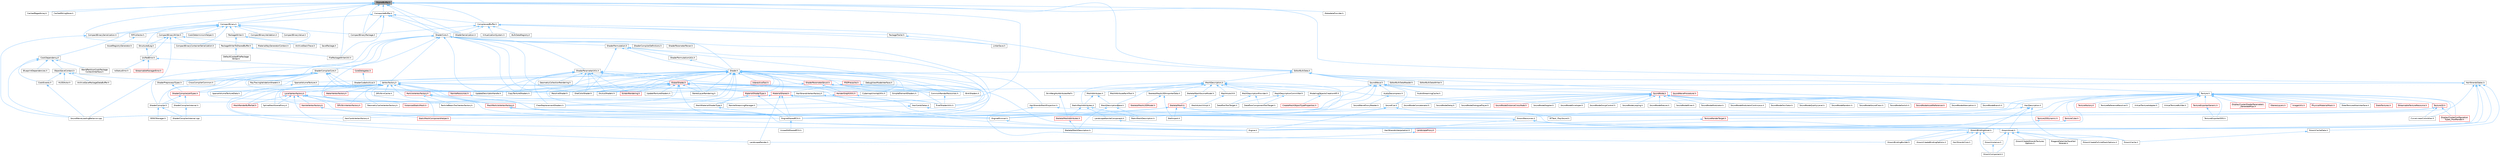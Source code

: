 digraph "SharedBuffer.h"
{
 // INTERACTIVE_SVG=YES
 // LATEX_PDF_SIZE
  bgcolor="transparent";
  edge [fontname=Helvetica,fontsize=10,labelfontname=Helvetica,labelfontsize=10];
  node [fontname=Helvetica,fontsize=10,shape=box,height=0.2,width=0.4];
  Node1 [id="Node000001",label="SharedBuffer.h",height=0.2,width=0.4,color="gray40", fillcolor="grey60", style="filled", fontcolor="black",tooltip=" "];
  Node1 -> Node2 [id="edge1_Node000001_Node000002",dir="back",color="steelblue1",style="solid",tooltip=" "];
  Node2 [id="Node000002",label="CachedPagedArray.h",height=0.2,width=0.4,color="grey40", fillcolor="white", style="filled",URL="$d1/d5f/CachedPagedArray_8h.html",tooltip=" "];
  Node1 -> Node3 [id="edge2_Node000001_Node000003",dir="back",color="steelblue1",style="solid",tooltip=" "];
  Node3 [id="Node000003",label="CachedStringStore.h",height=0.2,width=0.4,color="grey40", fillcolor="white", style="filled",URL="$d2/d50/CachedStringStore_8h.html",tooltip=" "];
  Node1 -> Node4 [id="edge3_Node000001_Node000004",dir="back",color="steelblue1",style="solid",tooltip=" "];
  Node4 [id="Node000004",label="CompactBinary.h",height=0.2,width=0.4,color="grey40", fillcolor="white", style="filled",URL="$da/d73/CompactBinary_8h.html",tooltip=" "];
  Node4 -> Node5 [id="edge4_Node000004_Node000005",dir="back",color="steelblue1",style="solid",tooltip=" "];
  Node5 [id="Node000005",label="CompactBinaryContainerSerialization.h",height=0.2,width=0.4,color="grey40", fillcolor="white", style="filled",URL="$d2/df2/CompactBinaryContainerSerialization_8h.html",tooltip=" "];
  Node4 -> Node6 [id="edge5_Node000004_Node000006",dir="back",color="steelblue1",style="solid",tooltip=" "];
  Node6 [id="Node000006",label="CompactBinaryPackage.h",height=0.2,width=0.4,color="grey40", fillcolor="white", style="filled",URL="$de/d7e/CompactBinaryPackage_8h.html",tooltip=" "];
  Node4 -> Node7 [id="edge6_Node000004_Node000007",dir="back",color="steelblue1",style="solid",tooltip=" "];
  Node7 [id="Node000007",label="CompactBinarySerialization.h",height=0.2,width=0.4,color="grey40", fillcolor="white", style="filled",URL="$d5/da9/CompactBinarySerialization_8h.html",tooltip=" "];
  Node7 -> Node8 [id="edge7_Node000007_Node000008",dir="back",color="steelblue1",style="solid",tooltip=" "];
  Node8 [id="Node000008",label="SoundWaveLoadingBehavior.cpp",height=0.2,width=0.4,color="grey40", fillcolor="white", style="filled",URL="$d7/d95/SoundWaveLoadingBehavior_8cpp.html",tooltip=" "];
  Node4 -> Node9 [id="edge8_Node000004_Node000009",dir="back",color="steelblue1",style="solid",tooltip=" "];
  Node9 [id="Node000009",label="CompactBinaryValidation.h",height=0.2,width=0.4,color="grey40", fillcolor="white", style="filled",URL="$d8/d9c/CompactBinaryValidation_8h.html",tooltip=" "];
  Node4 -> Node10 [id="edge9_Node000004_Node000010",dir="back",color="steelblue1",style="solid",tooltip=" "];
  Node10 [id="Node000010",label="CompactBinaryValue.h",height=0.2,width=0.4,color="grey40", fillcolor="white", style="filled",URL="$d8/d11/CompactBinaryValue_8h.html",tooltip=" "];
  Node4 -> Node11 [id="edge10_Node000004_Node000011",dir="back",color="steelblue1",style="solid",tooltip=" "];
  Node11 [id="Node000011",label="CompactBinaryWriter.h",height=0.2,width=0.4,color="grey40", fillcolor="white", style="filled",URL="$d1/d47/CompactBinaryWriter_8h.html",tooltip=" "];
  Node11 -> Node5 [id="edge11_Node000011_Node000005",dir="back",color="steelblue1",style="solid",tooltip=" "];
  Node11 -> Node12 [id="edge12_Node000011_Node000012",dir="back",color="steelblue1",style="solid",tooltip=" "];
  Node12 [id="Node000012",label="MaterialKeyGeneratorContext.h",height=0.2,width=0.4,color="grey40", fillcolor="white", style="filled",URL="$d5/d37/MaterialKeyGeneratorContext_8h.html",tooltip=" "];
  Node11 -> Node8 [id="edge13_Node000011_Node000008",dir="back",color="steelblue1",style="solid",tooltip=" "];
  Node11 -> Node13 [id="edge14_Node000011_Node000013",dir="back",color="steelblue1",style="solid",tooltip=" "];
  Node13 [id="Node000013",label="StructuredLog.h",height=0.2,width=0.4,color="grey40", fillcolor="white", style="filled",URL="$da/d8b/StructuredLog_8h.html",tooltip=" "];
  Node13 -> Node14 [id="edge15_Node000013_Node000014",dir="back",color="steelblue1",style="solid",tooltip=" "];
  Node14 [id="Node000014",label="UnifiedError.h",height=0.2,width=0.4,color="grey40", fillcolor="white", style="filled",URL="$d3/ddb/UnifiedError_8h.html",tooltip=" "];
  Node14 -> Node15 [id="edge16_Node000014_Node000015",dir="back",color="steelblue1",style="solid",tooltip=" "];
  Node15 [id="Node000015",label="CoreDelegates.h",height=0.2,width=0.4,color="red", fillcolor="#FFF0F0", style="filled",URL="$d9/dc2/CoreDelegates_8h.html",tooltip=" "];
  Node15 -> Node476 [id="edge17_Node000015_Node000476",dir="back",color="steelblue1",style="solid",tooltip=" "];
  Node476 [id="Node000476",label="ShaderCodeArchive.h",height=0.2,width=0.4,color="grey40", fillcolor="white", style="filled",URL="$d4/dfd/ShaderCodeArchive_8h.html",tooltip=" "];
  Node14 -> Node577 [id="edge18_Node000014_Node000577",dir="back",color="steelblue1",style="solid",tooltip=" "];
  Node577 [id="Node000577",label="IoStatusError.h",height=0.2,width=0.4,color="grey40", fillcolor="white", style="filled",URL="$d1/d58/IoStatusError_8h.html",tooltip=" "];
  Node14 -> Node578 [id="edge19_Node000014_Node000578",dir="back",color="steelblue1",style="solid",tooltip=" "];
  Node578 [id="Node000578",label="StreamableManagerError.h",height=0.2,width=0.4,color="red", fillcolor="#FFF0F0", style="filled",URL="$d6/db8/StreamableManagerError_8h.html",tooltip=" "];
  Node11 -> Node14 [id="edge20_Node000011_Node000014",dir="back",color="steelblue1",style="solid",tooltip=" "];
  Node4 -> Node586 [id="edge21_Node000004_Node000586",dir="back",color="steelblue1",style="solid",tooltip=" "];
  Node586 [id="Node000586",label="CookDependency.h",height=0.2,width=0.4,color="grey40", fillcolor="white", style="filled",URL="$de/d82/CookDependency_8h.html",tooltip=" "];
  Node586 -> Node587 [id="edge22_Node000586_Node000587",dir="back",color="steelblue1",style="solid",tooltip=" "];
  Node587 [id="Node000587",label="BlueprintDependencies.h",height=0.2,width=0.4,color="grey40", fillcolor="white", style="filled",URL="$d0/d6b/BlueprintDependencies_8h.html",tooltip=" "];
  Node586 -> Node588 [id="edge23_Node000586_Node000588",dir="back",color="steelblue1",style="solid",tooltip=" "];
  Node588 [id="Node000588",label="CookEvents.h",height=0.2,width=0.4,color="grey40", fillcolor="white", style="filled",URL="$d7/dc4/CookEvents_8h.html",tooltip=" "];
  Node588 -> Node8 [id="edge24_Node000588_Node000008",dir="back",color="steelblue1",style="solid",tooltip=" "];
  Node586 -> Node589 [id="edge25_Node000586_Node000589",dir="back",color="steelblue1",style="solid",tooltip=" "];
  Node589 [id="Node000589",label="ObjectSaveContext.h",height=0.2,width=0.4,color="grey40", fillcolor="white", style="filled",URL="$d6/d87/ObjectSaveContext_8h.html",tooltip=" "];
  Node589 -> Node590 [id="edge26_Node000589_Node000590",dir="back",color="steelblue1",style="solid",tooltip=" "];
  Node590 [id="Node000590",label="ArchiveSavePackageDataBuffer.h",height=0.2,width=0.4,color="grey40", fillcolor="white", style="filled",URL="$d2/dc5/ArchiveSavePackageDataBuffer_8h.html",tooltip=" "];
  Node589 -> Node588 [id="edge27_Node000589_Node000588",dir="back",color="steelblue1",style="solid",tooltip=" "];
  Node589 -> Node591 [id="edge28_Node000589_Node000591",dir="back",color="steelblue1",style="solid",tooltip=" "];
  Node591 [id="Node000591",label="HLODActor.h",height=0.2,width=0.4,color="grey40", fillcolor="white", style="filled",URL="$d7/d35/HLODActor_8h.html",tooltip=" "];
  Node589 -> Node592 [id="edge29_Node000589_Node000592",dir="back",color="steelblue1",style="solid",tooltip=" "];
  Node592 [id="Node000592",label="SparseVolumeTexture.h",height=0.2,width=0.4,color="grey40", fillcolor="white", style="filled",URL="$d4/df8/SparseVolumeTexture_8h.html",tooltip=" "];
  Node592 -> Node593 [id="edge30_Node000592_Node000593",dir="back",color="steelblue1",style="solid",tooltip=" "];
  Node593 [id="Node000593",label="SparseVolumeTextureData.h",height=0.2,width=0.4,color="grey40", fillcolor="white", style="filled",URL="$db/dcc/SparseVolumeTextureData_8h.html",tooltip=" "];
  Node586 -> Node8 [id="edge31_Node000586_Node000008",dir="back",color="steelblue1",style="solid",tooltip=" "];
  Node586 -> Node594 [id="edge32_Node000586_Node000594",dir="back",color="steelblue1",style="solid",tooltip=" "];
  Node594 [id="Node000594",label="WorldPartitionCookPackage\lContextInterface.h",height=0.2,width=0.4,color="grey40", fillcolor="white", style="filled",URL="$de/d74/WorldPartitionCookPackageContextInterface_8h.html",tooltip=" "];
  Node4 -> Node595 [id="edge33_Node000004_Node000595",dir="back",color="steelblue1",style="solid",tooltip=" "];
  Node595 [id="Node000595",label="CookDeterminismHelper.h",height=0.2,width=0.4,color="grey40", fillcolor="white", style="filled",URL="$da/d94/CookDeterminismHelper_8h.html",tooltip=" "];
  Node4 -> Node596 [id="edge34_Node000004_Node000596",dir="back",color="steelblue1",style="solid",tooltip=" "];
  Node596 [id="Node000596",label="MPCollector.h",height=0.2,width=0.4,color="grey40", fillcolor="white", style="filled",URL="$da/d85/MPCollector_8h.html",tooltip=" "];
  Node596 -> Node597 [id="edge35_Node000596_Node000597",dir="back",color="steelblue1",style="solid",tooltip=" "];
  Node597 [id="Node000597",label="AssetRegistryGenerator.h",height=0.2,width=0.4,color="grey40", fillcolor="white", style="filled",URL="$df/dd1/AssetRegistryGenerator_8h.html",tooltip=" "];
  Node4 -> Node12 [id="edge36_Node000004_Node000012",dir="back",color="steelblue1",style="solid",tooltip=" "];
  Node4 -> Node598 [id="edge37_Node000004_Node000598",dir="back",color="steelblue1",style="solid",tooltip=" "];
  Node598 [id="Node000598",label="PackageWriter.h",height=0.2,width=0.4,color="grey40", fillcolor="white", style="filled",URL="$d4/d04/PackageWriter_8h.html",tooltip=" "];
  Node598 -> Node599 [id="edge38_Node000598_Node000599",dir="back",color="steelblue1",style="solid",tooltip=" "];
  Node599 [id="Node000599",label="ArchiveStackTrace.h",height=0.2,width=0.4,color="grey40", fillcolor="white", style="filled",URL="$d9/d16/ArchiveStackTrace_8h.html",tooltip=" "];
  Node598 -> Node600 [id="edge39_Node000598_Node000600",dir="back",color="steelblue1",style="solid",tooltip=" "];
  Node600 [id="Node000600",label="PackageWriterToSharedBuffer.h",height=0.2,width=0.4,color="grey40", fillcolor="white", style="filled",URL="$da/d5e/PackageWriterToSharedBuffer_8h.html",tooltip=" "];
  Node600 -> Node601 [id="edge40_Node000600_Node000601",dir="back",color="steelblue1",style="solid",tooltip=" "];
  Node601 [id="Node000601",label="DefaultCookedFilePackage\lWriter.h",height=0.2,width=0.4,color="grey40", fillcolor="white", style="filled",URL="$d5/d3f/DefaultCookedFilePackageWriter_8h.html",tooltip=" "];
  Node600 -> Node602 [id="edge41_Node000600_Node000602",dir="back",color="steelblue1",style="solid",tooltip=" "];
  Node602 [id="Node000602",label="FilePackageWriterUtil.h",height=0.2,width=0.4,color="grey40", fillcolor="white", style="filled",URL="$d2/d7e/FilePackageWriterUtil_8h.html",tooltip=" "];
  Node598 -> Node603 [id="edge42_Node000598_Node000603",dir="back",color="steelblue1",style="solid",tooltip=" "];
  Node603 [id="Node000603",label="SavePackage.h",height=0.2,width=0.4,color="grey40", fillcolor="white", style="filled",URL="$d7/d0a/SavePackage_8h.html",tooltip=" "];
  Node4 -> Node13 [id="edge43_Node000004_Node000013",dir="back",color="steelblue1",style="solid",tooltip=" "];
  Node1 -> Node6 [id="edge44_Node000001_Node000006",dir="back",color="steelblue1",style="solid",tooltip=" "];
  Node1 -> Node7 [id="edge45_Node000001_Node000007",dir="back",color="steelblue1",style="solid",tooltip=" "];
  Node1 -> Node604 [id="edge46_Node000001_Node000604",dir="back",color="steelblue1",style="solid",tooltip=" "];
  Node604 [id="Node000604",label="CompositeBuffer.h",height=0.2,width=0.4,color="grey40", fillcolor="white", style="filled",URL="$da/d4b/CompositeBuffer_8h.html",tooltip=" "];
  Node604 -> Node4 [id="edge47_Node000604_Node000004",dir="back",color="steelblue1",style="solid",tooltip=" "];
  Node604 -> Node6 [id="edge48_Node000604_Node000006",dir="back",color="steelblue1",style="solid",tooltip=" "];
  Node604 -> Node605 [id="edge49_Node000604_Node000605",dir="back",color="steelblue1",style="solid",tooltip=" "];
  Node605 [id="Node000605",label="CompressedBuffer.h",height=0.2,width=0.4,color="grey40", fillcolor="white", style="filled",URL="$dd/d04/CompressedBuffer_8h.html",tooltip=" "];
  Node605 -> Node606 [id="edge50_Node000605_Node000606",dir="back",color="steelblue1",style="solid",tooltip=" "];
  Node606 [id="Node000606",label="BulkDataRegistry.h",height=0.2,width=0.4,color="grey40", fillcolor="white", style="filled",URL="$da/db4/BulkDataRegistry_8h.html",tooltip=" "];
  Node605 -> Node6 [id="edge51_Node000605_Node000006",dir="back",color="steelblue1",style="solid",tooltip=" "];
  Node605 -> Node607 [id="edge52_Node000605_Node000607",dir="back",color="steelblue1",style="solid",tooltip=" "];
  Node607 [id="Node000607",label="EditorBulkData.h",height=0.2,width=0.4,color="grey40", fillcolor="white", style="filled",URL="$d1/d85/EditorBulkData_8h.html",tooltip=" "];
  Node607 -> Node608 [id="edge53_Node000607_Node000608",dir="back",color="steelblue1",style="solid",tooltip=" "];
  Node608 [id="Node000608",label="EditorBulkDataReader.h",height=0.2,width=0.4,color="grey40", fillcolor="white", style="filled",URL="$d0/d95/EditorBulkDataReader_8h.html",tooltip=" "];
  Node607 -> Node609 [id="edge54_Node000607_Node000609",dir="back",color="steelblue1",style="solid",tooltip=" "];
  Node609 [id="Node000609",label="EditorBulkDataWriter.h",height=0.2,width=0.4,color="grey40", fillcolor="white", style="filled",URL="$de/ddd/EditorBulkDataWriter_8h.html",tooltip=" "];
  Node607 -> Node610 [id="edge55_Node000607_Node000610",dir="back",color="steelblue1",style="solid",tooltip=" "];
  Node610 [id="Node000610",label="HairDescription.h",height=0.2,width=0.4,color="grey40", fillcolor="white", style="filled",URL="$df/d27/HairDescription_8h.html",tooltip=" "];
  Node610 -> Node611 [id="edge56_Node000610_Node000611",dir="back",color="steelblue1",style="solid",tooltip=" "];
  Node611 [id="Node000611",label="GroomAsset.h",height=0.2,width=0.4,color="grey40", fillcolor="white", style="filled",URL="$d8/df1/GroomAsset_8h.html",tooltip=" "];
  Node611 -> Node612 [id="edge57_Node000611_Node000612",dir="back",color="steelblue1",style="solid",tooltip=" "];
  Node612 [id="Node000612",label="GroomCache.h",height=0.2,width=0.4,color="grey40", fillcolor="white", style="filled",URL="$d7/d6e/GroomCache_8h.html",tooltip=" "];
  Node611 -> Node613 [id="edge58_Node000611_Node000613",dir="back",color="steelblue1",style="solid",tooltip=" "];
  Node613 [id="Node000613",label="GroomComponent.h",height=0.2,width=0.4,color="grey40", fillcolor="white", style="filled",URL="$de/d2e/GroomComponent_8h.html",tooltip=" "];
  Node611 -> Node614 [id="edge59_Node000611_Node000614",dir="back",color="steelblue1",style="solid",tooltip=" "];
  Node614 [id="Node000614",label="GroomCreateFollicleMaskOptions.h",height=0.2,width=0.4,color="grey40", fillcolor="white", style="filled",URL="$d7/d8b/GroomCreateFollicleMaskOptions_8h.html",tooltip=" "];
  Node611 -> Node615 [id="edge60_Node000611_Node000615",dir="back",color="steelblue1",style="solid",tooltip=" "];
  Node615 [id="Node000615",label="GroomCreateStrandsTextures\lOptions.h",height=0.2,width=0.4,color="grey40", fillcolor="white", style="filled",URL="$da/dfc/GroomCreateStrandsTexturesOptions_8h.html",tooltip=" "];
  Node611 -> Node616 [id="edge61_Node000611_Node000616",dir="back",color="steelblue1",style="solid",tooltip=" "];
  Node616 [id="Node000616",label="GroomInstance.h",height=0.2,width=0.4,color="grey40", fillcolor="white", style="filled",URL="$dd/d47/GroomInstance_8h.html",tooltip=" "];
  Node616 -> Node613 [id="edge62_Node000616_Node000613",dir="back",color="steelblue1",style="solid",tooltip=" "];
  Node611 -> Node617 [id="edge63_Node000611_Node000617",dir="back",color="steelblue1",style="solid",tooltip=" "];
  Node617 [id="Node000617",label="NiagaraDataInterfaceHair\lStrands.h",height=0.2,width=0.4,color="grey40", fillcolor="white", style="filled",URL="$da/dd2/NiagaraDataInterfaceHairStrands_8h.html",tooltip=" "];
  Node610 -> Node618 [id="edge64_Node000610_Node000618",dir="back",color="steelblue1",style="solid",tooltip=" "];
  Node618 [id="Node000618",label="GroomBindingAsset.h",height=0.2,width=0.4,color="grey40", fillcolor="white", style="filled",URL="$de/d26/GroomBindingAsset_8h.html",tooltip=" "];
  Node618 -> Node619 [id="edge65_Node000618_Node000619",dir="back",color="steelblue1",style="solid",tooltip=" "];
  Node619 [id="Node000619",label="GroomBindingBuilder.h",height=0.2,width=0.4,color="grey40", fillcolor="white", style="filled",URL="$d2/d2f/GroomBindingBuilder_8h.html",tooltip=" "];
  Node618 -> Node613 [id="edge66_Node000618_Node000613",dir="back",color="steelblue1",style="solid",tooltip=" "];
  Node618 -> Node620 [id="edge67_Node000618_Node000620",dir="back",color="steelblue1",style="solid",tooltip=" "];
  Node620 [id="Node000620",label="GroomCreateBindingOptions.h",height=0.2,width=0.4,color="grey40", fillcolor="white", style="filled",URL="$d5/dba/GroomCreateBindingOptions_8h.html",tooltip=" "];
  Node618 -> Node616 [id="edge68_Node000618_Node000616",dir="back",color="steelblue1",style="solid",tooltip=" "];
  Node618 -> Node621 [id="edge69_Node000618_Node000621",dir="back",color="steelblue1",style="solid",tooltip=" "];
  Node621 [id="Node000621",label="HairStrandsCore.h",height=0.2,width=0.4,color="grey40", fillcolor="white", style="filled",URL="$d7/def/HairStrandsCore_8h.html",tooltip=" "];
  Node610 -> Node612 [id="edge70_Node000610_Node000612",dir="back",color="steelblue1",style="solid",tooltip=" "];
  Node610 -> Node622 [id="edge71_Node000610_Node000622",dir="back",color="steelblue1",style="solid",tooltip=" "];
  Node622 [id="Node000622",label="GroomResources.h",height=0.2,width=0.4,color="grey40", fillcolor="white", style="filled",URL="$d0/d70/GroomResources_8h.html",tooltip=" "];
  Node622 -> Node611 [id="edge72_Node000622_Node000611",dir="back",color="steelblue1",style="solid",tooltip=" "];
  Node622 -> Node618 [id="edge73_Node000622_Node000618",dir="back",color="steelblue1",style="solid",tooltip=" "];
  Node622 -> Node623 [id="edge74_Node000622_Node000623",dir="back",color="steelblue1",style="solid",tooltip=" "];
  Node623 [id="Node000623",label="HairStrandsInterpolation.h",height=0.2,width=0.4,color="grey40", fillcolor="white", style="filled",URL="$de/dab/HairStrandsInterpolation_8h.html",tooltip=" "];
  Node607 -> Node624 [id="edge75_Node000607_Node000624",dir="back",color="steelblue1",style="solid",tooltip=" "];
  Node624 [id="Node000624",label="MeshDescription.h",height=0.2,width=0.4,color="grey40", fillcolor="white", style="filled",URL="$d5/d91/MeshDescription_8h.html",tooltip=" "];
  Node624 -> Node610 [id="edge76_Node000624_Node000610",dir="back",color="steelblue1",style="solid",tooltip=" "];
  Node624 -> Node625 [id="edge77_Node000624_Node000625",dir="back",color="steelblue1",style="solid",tooltip=" "];
  Node625 [id="Node000625",label="MeshAttributePaintTool.h",height=0.2,width=0.4,color="grey40", fillcolor="white", style="filled",URL="$d3/d29/MeshAttributePaintTool_8h.html",tooltip=" "];
  Node624 -> Node626 [id="edge78_Node000624_Node000626",dir="back",color="steelblue1",style="solid",tooltip=" "];
  Node626 [id="Node000626",label="MeshAttributes.h",height=0.2,width=0.4,color="grey40", fillcolor="white", style="filled",URL="$d8/d64/MeshAttributes_8h.html",tooltip=" "];
  Node626 -> Node627 [id="edge79_Node000626_Node000627",dir="back",color="steelblue1",style="solid",tooltip=" "];
  Node627 [id="Node000627",label="MeshDescriptionBase.h",height=0.2,width=0.4,color="grey40", fillcolor="white", style="filled",URL="$d3/d3c/MeshDescriptionBase_8h.html",tooltip=" "];
  Node627 -> Node628 [id="edge80_Node000627_Node000628",dir="back",color="steelblue1",style="solid",tooltip=" "];
  Node628 [id="Node000628",label="SkeletalMeshDescription.h",height=0.2,width=0.4,color="grey40", fillcolor="white", style="filled",URL="$d3/d6a/SkeletalMeshDescription_8h.html",tooltip=" "];
  Node627 -> Node629 [id="edge81_Node000627_Node000629",dir="back",color="steelblue1",style="solid",tooltip=" "];
  Node629 [id="Node000629",label="StaticMeshDescription.h",height=0.2,width=0.4,color="grey40", fillcolor="white", style="filled",URL="$d5/d71/StaticMeshDescription_8h.html",tooltip=" "];
  Node626 -> Node630 [id="edge82_Node000626_Node000630",dir="back",color="steelblue1",style="solid",tooltip=" "];
  Node630 [id="Node000630",label="StaticMeshAttributes.h",height=0.2,width=0.4,color="grey40", fillcolor="white", style="filled",URL="$dd/db4/StaticMeshAttributes_8h.html",tooltip=" "];
  Node630 -> Node631 [id="edge83_Node000630_Node000631",dir="back",color="steelblue1",style="solid",tooltip=" "];
  Node631 [id="Node000631",label="LandscapeNaniteComponent.h",height=0.2,width=0.4,color="grey40", fillcolor="white", style="filled",URL="$d0/de5/LandscapeNaniteComponent_8h.html",tooltip=" "];
  Node631 -> Node632 [id="edge84_Node000631_Node000632",dir="back",color="steelblue1",style="solid",tooltip=" "];
  Node632 [id="Node000632",label="LandscapeProxy.h",height=0.2,width=0.4,color="red", fillcolor="#FFF0F0", style="filled",URL="$db/dae/LandscapeProxy_8h.html",tooltip=" "];
  Node632 -> Node639 [id="edge85_Node000632_Node000639",dir="back",color="steelblue1",style="solid",tooltip=" "];
  Node639 [id="Node000639",label="LandscapeRender.h",height=0.2,width=0.4,color="grey40", fillcolor="white", style="filled",URL="$df/d67/LandscapeRender_8h.html",tooltip=" "];
  Node630 -> Node642 [id="edge86_Node000630_Node000642",dir="back",color="steelblue1",style="solid",tooltip=" "];
  Node642 [id="Node000642",label="SkeletalMeshAttributes.h",height=0.2,width=0.4,color="red", fillcolor="#FFF0F0", style="filled",URL="$df/d3f/SkeletalMeshAttributes_8h.html",tooltip=" "];
  Node642 -> Node628 [id="edge87_Node000642_Node000628",dir="back",color="steelblue1",style="solid",tooltip=" "];
  Node630 -> Node629 [id="edge88_Node000630_Node000629",dir="back",color="steelblue1",style="solid",tooltip=" "];
  Node624 -> Node645 [id="edge89_Node000624_Node000645",dir="back",color="steelblue1",style="solid",tooltip=" "];
  Node645 [id="Node000645",label="MeshAutoUV.h",height=0.2,width=0.4,color="grey40", fillcolor="white", style="filled",URL="$d4/db4/MeshAutoUV_8h.html",tooltip=" "];
  Node645 -> Node646 [id="edge90_Node000645_Node000646",dir="back",color="steelblue1",style="solid",tooltip=" "];
  Node646 [id="Node000646",label="MeshAutoUVImpl.h",height=0.2,width=0.4,color="grey40", fillcolor="white", style="filled",URL="$d2/ddc/MeshAutoUVImpl_8h.html",tooltip=" "];
  Node624 -> Node627 [id="edge91_Node000624_Node000627",dir="back",color="steelblue1",style="solid",tooltip=" "];
  Node624 -> Node647 [id="edge92_Node000624_Node000647",dir="back",color="steelblue1",style="solid",tooltip=" "];
  Node647 [id="Node000647",label="MeshDescriptionCommitter.h",height=0.2,width=0.4,color="grey40", fillcolor="white", style="filled",URL="$d0/dae/MeshDescriptionCommitter_8h.html",tooltip=" "];
  Node647 -> Node648 [id="edge93_Node000647_Node000648",dir="back",color="steelblue1",style="solid",tooltip=" "];
  Node648 [id="Node000648",label="DataflowComponentToolTarget.h",height=0.2,width=0.4,color="grey40", fillcolor="white", style="filled",URL="$d4/de8/DataflowComponentToolTarget_8h.html",tooltip=" "];
  Node647 -> Node649 [id="edge94_Node000647_Node000649",dir="back",color="steelblue1",style="solid",tooltip=" "];
  Node649 [id="Node000649",label="DataflowToolTarget.h",height=0.2,width=0.4,color="grey40", fillcolor="white", style="filled",URL="$d3/dd6/DataflowToolTarget_8h.html",tooltip=" "];
  Node624 -> Node650 [id="edge95_Node000624_Node000650",dir="back",color="steelblue1",style="solid",tooltip=" "];
  Node650 [id="Node000650",label="MeshDescriptionProvider.h",height=0.2,width=0.4,color="grey40", fillcolor="white", style="filled",URL="$da/db2/MeshDescriptionProvider_8h.html",tooltip=" "];
  Node650 -> Node648 [id="edge96_Node000650_Node000648",dir="back",color="steelblue1",style="solid",tooltip=" "];
  Node650 -> Node649 [id="edge97_Node000650_Node000649",dir="back",color="steelblue1",style="solid",tooltip=" "];
  Node624 -> Node651 [id="edge98_Node000624_Node000651",dir="back",color="steelblue1",style="solid",tooltip=" "];
  Node651 [id="Node000651",label="ModelingObjectsCreationAPI.h",height=0.2,width=0.4,color="grey40", fillcolor="white", style="filled",URL="$df/d4c/ModelingObjectsCreationAPI_8h.html",tooltip=" "];
  Node651 -> Node652 [id="edge99_Node000651_Node000652",dir="back",color="steelblue1",style="solid",tooltip=" "];
  Node652 [id="Node000652",label="CreateMeshObjectTypeProperties.h",height=0.2,width=0.4,color="red", fillcolor="#FFF0F0", style="filled",URL="$d9/d04/CreateMeshObjectTypeProperties_8h.html",tooltip=" "];
  Node624 -> Node674 [id="edge100_Node000624_Node000674",dir="back",color="steelblue1",style="solid",tooltip=" "];
  Node674 [id="Node000674",label="SkeletalMeshLODImporterData.h",height=0.2,width=0.4,color="grey40", fillcolor="white", style="filled",URL="$de/dc6/SkeletalMeshLODImporterData_8h.html",tooltip=" "];
  Node674 -> Node675 [id="edge101_Node000674_Node000675",dir="back",color="steelblue1",style="solid",tooltip=" "];
  Node675 [id="Node000675",label="SkelImport.h",height=0.2,width=0.4,color="grey40", fillcolor="white", style="filled",URL="$d2/d8b/SkelImport_8h.html",tooltip=" "];
  Node674 -> Node676 [id="edge102_Node000674_Node000676",dir="back",color="steelblue1",style="solid",tooltip=" "];
  Node676 [id="Node000676",label="SkeletalMeshLODModel.h",height=0.2,width=0.4,color="red", fillcolor="#FFF0F0", style="filled",URL="$d2/d34/SkeletalMeshLODModel_8h.html",tooltip=" "];
  Node624 -> Node678 [id="edge103_Node000624_Node000678",dir="back",color="steelblue1",style="solid",tooltip=" "];
  Node678 [id="Node000678",label="SkeletalMeshSourceModel.h",height=0.2,width=0.4,color="grey40", fillcolor="white", style="filled",URL="$d0/dc6/SkeletalMeshSourceModel_8h.html",tooltip=" "];
  Node678 -> Node679 [id="edge104_Node000678_Node000679",dir="back",color="steelblue1",style="solid",tooltip=" "];
  Node679 [id="Node000679",label="SkeletalMesh.h",height=0.2,width=0.4,color="red", fillcolor="#FFF0F0", style="filled",URL="$d6/de7/SkeletalMesh_8h.html",tooltip=" "];
  Node679 -> Node21 [id="edge105_Node000679_Node000021",dir="back",color="steelblue1",style="solid",tooltip=" "];
  Node21 [id="Node000021",label="EngineMinimal.h",height=0.2,width=0.4,color="grey40", fillcolor="white", style="filled",URL="$d0/d2c/EngineMinimal_8h.html",tooltip=" "];
  Node21 -> Node20 [id="edge106_Node000021_Node000020",dir="back",color="steelblue1",style="solid",tooltip=" "];
  Node20 [id="Node000020",label="Engine.h",height=0.2,width=0.4,color="grey40", fillcolor="white", style="filled",URL="$d1/d34/Public_2Engine_8h.html",tooltip=" "];
  Node679 -> Node30 [id="edge107_Node000679_Node000030",dir="back",color="steelblue1",style="solid",tooltip=" "];
  Node30 [id="Node000030",label="EngineSharedPCH.h",height=0.2,width=0.4,color="grey40", fillcolor="white", style="filled",URL="$dc/dbb/EngineSharedPCH_8h.html",tooltip=" "];
  Node30 -> Node31 [id="edge108_Node000030_Node000031",dir="back",color="steelblue1",style="solid",tooltip=" "];
  Node31 [id="Node000031",label="UnrealEdSharedPCH.h",height=0.2,width=0.4,color="grey40", fillcolor="white", style="filled",URL="$d1/de6/UnrealEdSharedPCH_8h.html",tooltip=" "];
  Node679 -> Node611 [id="edge109_Node000679_Node000611",dir="back",color="steelblue1",style="solid",tooltip=" "];
  Node679 -> Node618 [id="edge110_Node000679_Node000618",dir="back",color="steelblue1",style="solid",tooltip=" "];
  Node679 -> Node675 [id="edge111_Node000679_Node000675",dir="back",color="steelblue1",style="solid",tooltip=" "];
  Node624 -> Node702 [id="edge112_Node000624_Node000702",dir="back",color="steelblue1",style="solid",tooltip=" "];
  Node702 [id="Node000702",label="SkinWeightsAttributesRef.h",height=0.2,width=0.4,color="grey40", fillcolor="white", style="filled",URL="$d8/dc2/SkinWeightsAttributesRef_8h.html",tooltip=" "];
  Node702 -> Node642 [id="edge113_Node000702_Node000642",dir="back",color="steelblue1",style="solid",tooltip=" "];
  Node624 -> Node630 [id="edge114_Node000624_Node000630",dir="back",color="steelblue1",style="solid",tooltip=" "];
  Node624 -> Node629 [id="edge115_Node000624_Node000629",dir="back",color="steelblue1",style="solid",tooltip=" "];
  Node607 -> Node703 [id="edge116_Node000607_Node000703",dir="back",color="steelblue1",style="solid",tooltip=" "];
  Node703 [id="Node000703",label="SoundWave.h",height=0.2,width=0.4,color="grey40", fillcolor="white", style="filled",URL="$d3/d6d/SoundWave_8h.html",tooltip=" "];
  Node703 -> Node704 [id="edge117_Node000703_Node000704",dir="back",color="steelblue1",style="solid",tooltip=" "];
  Node704 [id="Node000704",label="AudioDecompress.h",height=0.2,width=0.4,color="grey40", fillcolor="white", style="filled",URL="$d9/dfd/AudioDecompress_8h.html",tooltip=" "];
  Node704 -> Node705 [id="edge118_Node000704_Node000705",dir="back",color="steelblue1",style="solid",tooltip=" "];
  Node705 [id="Node000705",label="SoundWaveProxyReader.h",height=0.2,width=0.4,color="grey40", fillcolor="white", style="filled",URL="$d1/d23/SoundWaveProxyReader_8h.html",tooltip=" "];
  Node703 -> Node706 [id="edge119_Node000703_Node000706",dir="back",color="steelblue1",style="solid",tooltip=" "];
  Node706 [id="Node000706",label="AudioStreamingCache.h",height=0.2,width=0.4,color="grey40", fillcolor="white", style="filled",URL="$d2/dc1/AudioStreamingCache_8h.html",tooltip=" "];
  Node703 -> Node21 [id="edge120_Node000703_Node000021",dir="back",color="steelblue1",style="solid",tooltip=" "];
  Node703 -> Node30 [id="edge121_Node000703_Node000030",dir="back",color="steelblue1",style="solid",tooltip=" "];
  Node703 -> Node707 [id="edge122_Node000703_Node000707",dir="back",color="steelblue1",style="solid",tooltip=" "];
  Node707 [id="Node000707",label="SoundCue.h",height=0.2,width=0.4,color="grey40", fillcolor="white", style="filled",URL="$d8/d0b/SoundCue_8h.html",tooltip=" "];
  Node707 -> Node708 [id="edge123_Node000707_Node000708",dir="back",color="steelblue1",style="solid",tooltip=" "];
  Node708 [id="Node000708",label="BTTask_PlaySound.h",height=0.2,width=0.4,color="grey40", fillcolor="white", style="filled",URL="$d8/d54/BTTask__PlaySound_8h.html",tooltip=" "];
  Node707 -> Node20 [id="edge124_Node000707_Node000020",dir="back",color="steelblue1",style="solid",tooltip=" "];
  Node707 -> Node8 [id="edge125_Node000707_Node000008",dir="back",color="steelblue1",style="solid",tooltip=" "];
  Node703 -> Node709 [id="edge126_Node000703_Node000709",dir="back",color="steelblue1",style="solid",tooltip=" "];
  Node709 [id="Node000709",label="SoundNode.h",height=0.2,width=0.4,color="red", fillcolor="#FFF0F0", style="filled",URL="$da/d8b/SoundNode_8h.html",tooltip=" "];
  Node709 -> Node707 [id="edge127_Node000709_Node000707",dir="back",color="steelblue1",style="solid",tooltip=" "];
  Node709 -> Node710 [id="edge128_Node000709_Node000710",dir="back",color="steelblue1",style="solid",tooltip=" "];
  Node710 [id="Node000710",label="SoundNodeAssetReferencer.h",height=0.2,width=0.4,color="red", fillcolor="#FFF0F0", style="filled",URL="$d8/d71/SoundNodeAssetReferencer_8h.html",tooltip=" "];
  Node709 -> Node712 [id="edge129_Node000709_Node000712",dir="back",color="steelblue1",style="solid",tooltip=" "];
  Node712 [id="Node000712",label="SoundNodeAttenuation.h",height=0.2,width=0.4,color="grey40", fillcolor="white", style="filled",URL="$d0/d9d/SoundNodeAttenuation_8h.html",tooltip=" "];
  Node709 -> Node713 [id="edge130_Node000709_Node000713",dir="back",color="steelblue1",style="solid",tooltip=" "];
  Node713 [id="Node000713",label="SoundNodeBranch.h",height=0.2,width=0.4,color="grey40", fillcolor="white", style="filled",URL="$da/d79/SoundNodeBranch_8h.html",tooltip=" "];
  Node709 -> Node714 [id="edge131_Node000709_Node000714",dir="back",color="steelblue1",style="solid",tooltip=" "];
  Node714 [id="Node000714",label="SoundNodeConcatenator.h",height=0.2,width=0.4,color="grey40", fillcolor="white", style="filled",URL="$da/d65/SoundNodeConcatenator_8h.html",tooltip=" "];
  Node709 -> Node715 [id="edge132_Node000709_Node000715",dir="back",color="steelblue1",style="solid",tooltip=" "];
  Node715 [id="Node000715",label="SoundNodeDelay.h",height=0.2,width=0.4,color="grey40", fillcolor="white", style="filled",URL="$d2/d23/SoundNodeDelay_8h.html",tooltip=" "];
  Node709 -> Node716 [id="edge133_Node000709_Node000716",dir="back",color="steelblue1",style="solid",tooltip=" "];
  Node716 [id="Node000716",label="SoundNodeDialoguePlayer.h",height=0.2,width=0.4,color="grey40", fillcolor="white", style="filled",URL="$d5/dd3/SoundNodeDialoguePlayer_8h.html",tooltip=" "];
  Node709 -> Node717 [id="edge134_Node000709_Node000717",dir="back",color="steelblue1",style="solid",tooltip=" "];
  Node717 [id="Node000717",label="SoundNodeDistanceCrossFade.h",height=0.2,width=0.4,color="red", fillcolor="#FFF0F0", style="filled",URL="$df/da7/SoundNodeDistanceCrossFade_8h.html",tooltip=" "];
  Node709 -> Node719 [id="edge135_Node000709_Node000719",dir="back",color="steelblue1",style="solid",tooltip=" "];
  Node719 [id="Node000719",label="SoundNodeDoppler.h",height=0.2,width=0.4,color="grey40", fillcolor="white", style="filled",URL="$d1/d51/SoundNodeDoppler_8h.html",tooltip=" "];
  Node709 -> Node720 [id="edge136_Node000709_Node000720",dir="back",color="steelblue1",style="solid",tooltip=" "];
  Node720 [id="Node000720",label="SoundNodeEnveloper.h",height=0.2,width=0.4,color="grey40", fillcolor="white", style="filled",URL="$d8/db7/SoundNodeEnveloper_8h.html",tooltip=" "];
  Node709 -> Node721 [id="edge137_Node000709_Node000721",dir="back",color="steelblue1",style="solid",tooltip=" "];
  Node721 [id="Node000721",label="SoundNodeGroupControl.h",height=0.2,width=0.4,color="grey40", fillcolor="white", style="filled",URL="$d6/db7/SoundNodeGroupControl_8h.html",tooltip=" "];
  Node709 -> Node722 [id="edge138_Node000709_Node000722",dir="back",color="steelblue1",style="solid",tooltip=" "];
  Node722 [id="Node000722",label="SoundNodeLooping.h",height=0.2,width=0.4,color="grey40", fillcolor="white", style="filled",URL="$d5/dcc/SoundNodeLooping_8h.html",tooltip=" "];
  Node709 -> Node723 [id="edge139_Node000709_Node000723",dir="back",color="steelblue1",style="solid",tooltip=" "];
  Node723 [id="Node000723",label="SoundNodeMature.h",height=0.2,width=0.4,color="grey40", fillcolor="white", style="filled",URL="$d0/d81/SoundNodeMature_8h.html",tooltip=" "];
  Node709 -> Node724 [id="edge140_Node000709_Node000724",dir="back",color="steelblue1",style="solid",tooltip=" "];
  Node724 [id="Node000724",label="SoundNodeMixer.h",height=0.2,width=0.4,color="grey40", fillcolor="white", style="filled",URL="$d5/d94/SoundNodeMixer_8h.html",tooltip=" "];
  Node709 -> Node725 [id="edge141_Node000709_Node000725",dir="back",color="steelblue1",style="solid",tooltip=" "];
  Node725 [id="Node000725",label="SoundNodeModulator.h",height=0.2,width=0.4,color="grey40", fillcolor="white", style="filled",URL="$d6/dab/SoundNodeModulator_8h.html",tooltip=" "];
  Node709 -> Node726 [id="edge142_Node000709_Node000726",dir="back",color="steelblue1",style="solid",tooltip=" "];
  Node726 [id="Node000726",label="SoundNodeModulatorContinuous.h",height=0.2,width=0.4,color="grey40", fillcolor="white", style="filled",URL="$d4/ddb/SoundNodeModulatorContinuous_8h.html",tooltip=" "];
  Node709 -> Node727 [id="edge143_Node000709_Node000727",dir="back",color="steelblue1",style="solid",tooltip=" "];
  Node727 [id="Node000727",label="SoundNodeOscillator.h",height=0.2,width=0.4,color="grey40", fillcolor="white", style="filled",URL="$d4/d80/SoundNodeOscillator_8h.html",tooltip=" "];
  Node709 -> Node728 [id="edge144_Node000709_Node000728",dir="back",color="steelblue1",style="solid",tooltip=" "];
  Node728 [id="Node000728",label="SoundNodeQualityLevel.h",height=0.2,width=0.4,color="grey40", fillcolor="white", style="filled",URL="$db/d51/SoundNodeQualityLevel_8h.html",tooltip=" "];
  Node709 -> Node729 [id="edge145_Node000709_Node000729",dir="back",color="steelblue1",style="solid",tooltip=" "];
  Node729 [id="Node000729",label="SoundNodeRandom.h",height=0.2,width=0.4,color="grey40", fillcolor="white", style="filled",URL="$da/d39/SoundNodeRandom_8h.html",tooltip=" "];
  Node709 -> Node730 [id="edge146_Node000709_Node000730",dir="back",color="steelblue1",style="solid",tooltip=" "];
  Node730 [id="Node000730",label="SoundNodeSoundClass.h",height=0.2,width=0.4,color="grey40", fillcolor="white", style="filled",URL="$d8/dd0/SoundNodeSoundClass_8h.html",tooltip=" "];
  Node709 -> Node731 [id="edge147_Node000709_Node000731",dir="back",color="steelblue1",style="solid",tooltip=" "];
  Node731 [id="Node000731",label="SoundNodeSwitch.h",height=0.2,width=0.4,color="grey40", fillcolor="white", style="filled",URL="$d2/de4/SoundNodeSwitch_8h.html",tooltip=" "];
  Node703 -> Node8 [id="edge148_Node000703_Node000008",dir="back",color="steelblue1",style="solid",tooltip=" "];
  Node703 -> Node733 [id="edge149_Node000703_Node000733",dir="back",color="steelblue1",style="solid",tooltip=" "];
  Node733 [id="Node000733",label="SoundWaveProcedural.h",height=0.2,width=0.4,color="red", fillcolor="#FFF0F0", style="filled",URL="$d8/d4f/SoundWaveProcedural_8h.html",tooltip=" "];
  Node607 -> Node592 [id="edge150_Node000607_Node000592",dir="back",color="steelblue1",style="solid",tooltip=" "];
  Node607 -> Node740 [id="edge151_Node000607_Node000740",dir="back",color="steelblue1",style="solid",tooltip=" "];
  Node740 [id="Node000740",label="Texture.h",height=0.2,width=0.4,color="grey40", fillcolor="white", style="filled",URL="$d9/dbf/Texture_8h.html",tooltip=" "];
  Node740 -> Node741 [id="edge152_Node000740_Node000741",dir="back",color="steelblue1",style="solid",tooltip=" "];
  Node741 [id="Node000741",label="CurveLinearColorAtlas.h",height=0.2,width=0.4,color="grey40", fillcolor="white", style="filled",URL="$dd/d63/CurveLinearColorAtlas_8h.html",tooltip=" "];
  Node740 -> Node742 [id="edge153_Node000740_Node000742",dir="back",color="steelblue1",style="solid",tooltip=" "];
  Node742 [id="Node000742",label="DisplayClusterConfiguration\lTypes_PostRender.h",height=0.2,width=0.4,color="red", fillcolor="#FFF0F0", style="filled",URL="$d1/d0d/DisplayClusterConfigurationTypes__PostRender_8h.html",tooltip=" "];
  Node740 -> Node750 [id="edge154_Node000740_Node000750",dir="back",color="steelblue1",style="solid",tooltip=" "];
  Node750 [id="Node000750",label="DisplayClusterShaderParameters\l_GenerateMips.h",height=0.2,width=0.4,color="red", fillcolor="#FFF0F0", style="filled",URL="$dc/dec/DisplayClusterShaderParameters__GenerateMips_8h.html",tooltip=" "];
  Node740 -> Node20 [id="edge155_Node000740_Node000020",dir="back",color="steelblue1",style="solid",tooltip=" "];
  Node740 -> Node30 [id="edge156_Node000740_Node000030",dir="back",color="steelblue1",style="solid",tooltip=" "];
  Node740 -> Node757 [id="edge157_Node000740_Node000757",dir="back",color="steelblue1",style="solid",tooltip=" "];
  Node757 [id="Node000757",label="IStereoLayers.h",height=0.2,width=0.4,color="red", fillcolor="#FFF0F0", style="filled",URL="$dd/d40/IStereoLayers_8h.html",tooltip=" "];
  Node740 -> Node759 [id="edge158_Node000740_Node000759",dir="back",color="steelblue1",style="solid",tooltip=" "];
  Node759 [id="Node000759",label="ImageUtils.h",height=0.2,width=0.4,color="red", fillcolor="#FFF0F0", style="filled",URL="$d7/dc9/ImageUtils_8h.html",tooltip=" "];
  Node740 -> Node632 [id="edge159_Node000740_Node000632",dir="back",color="steelblue1",style="solid",tooltip=" "];
  Node740 -> Node760 [id="edge160_Node000740_Node000760",dir="back",color="steelblue1",style="solid",tooltip=" "];
  Node760 [id="Node000760",label="PhysicalMaterialMask.h",height=0.2,width=0.4,color="red", fillcolor="#FFF0F0", style="filled",URL="$da/df8/PhysicalMaterialMask_8h.html",tooltip=" "];
  Node740 -> Node762 [id="edge161_Node000740_Node000762",dir="back",color="steelblue1",style="solid",tooltip=" "];
  Node762 [id="Node000762",label="SlateTextureAtlasInterface.h",height=0.2,width=0.4,color="grey40", fillcolor="white", style="filled",URL="$d0/d3a/SlateTextureAtlasInterface_8h.html",tooltip=" "];
  Node740 -> Node763 [id="edge162_Node000740_Node000763",dir="back",color="steelblue1",style="solid",tooltip=" "];
  Node763 [id="Node000763",label="SlateTextures.h",height=0.2,width=0.4,color="red", fillcolor="#FFF0F0", style="filled",URL="$df/d06/SlateTextures_8h.html",tooltip=" "];
  Node740 -> Node767 [id="edge163_Node000740_Node000767",dir="back",color="steelblue1",style="solid",tooltip=" "];
  Node767 [id="Node000767",label="StreamableTextureResource.h",height=0.2,width=0.4,color="red", fillcolor="#FFF0F0", style="filled",URL="$dd/d72/StreamableTextureResource_8h.html",tooltip=" "];
  Node740 -> Node769 [id="edge164_Node000740_Node000769",dir="back",color="steelblue1",style="solid",tooltip=" "];
  Node769 [id="Node000769",label="Texture2D.h",height=0.2,width=0.4,color="red", fillcolor="#FFF0F0", style="filled",URL="$d5/d6f/Texture2D_8h.html",tooltip=" "];
  Node769 -> Node741 [id="edge165_Node000769_Node000741",dir="back",color="steelblue1",style="solid",tooltip=" "];
  Node769 -> Node742 [id="edge166_Node000769_Node000742",dir="back",color="steelblue1",style="solid",tooltip=" "];
  Node769 -> Node21 [id="edge167_Node000769_Node000021",dir="back",color="steelblue1",style="solid",tooltip=" "];
  Node769 -> Node30 [id="edge168_Node000769_Node000030",dir="back",color="steelblue1",style="solid",tooltip=" "];
  Node740 -> Node807 [id="edge169_Node000740_Node000807",dir="back",color="steelblue1",style="solid",tooltip=" "];
  Node807 [id="Node000807",label="Texture2DDynamic.h",height=0.2,width=0.4,color="red", fillcolor="#FFF0F0", style="filled",URL="$db/da2/Texture2DDynamic_8h.html",tooltip=" "];
  Node807 -> Node20 [id="edge170_Node000807_Node000020",dir="back",color="steelblue1",style="solid",tooltip=" "];
  Node740 -> Node812 [id="edge171_Node000740_Node000812",dir="back",color="steelblue1",style="solid",tooltip=" "];
  Node812 [id="Node000812",label="TextureCube.h",height=0.2,width=0.4,color="red", fillcolor="#FFF0F0", style="filled",URL="$d2/d5c/TextureCube_8h.html",tooltip=" "];
  Node812 -> Node20 [id="edge172_Node000812_Node000020",dir="back",color="steelblue1",style="solid",tooltip=" "];
  Node740 -> Node814 [id="edge173_Node000740_Node000814",dir="back",color="steelblue1",style="solid",tooltip=" "];
  Node814 [id="Node000814",label="TextureExporterDDS.h",height=0.2,width=0.4,color="grey40", fillcolor="white", style="filled",URL="$de/df9/TextureExporterDDS_8h.html",tooltip=" "];
  Node740 -> Node815 [id="edge174_Node000740_Node000815",dir="back",color="steelblue1",style="solid",tooltip=" "];
  Node815 [id="Node000815",label="TextureExporterGeneric.h",height=0.2,width=0.4,color="red", fillcolor="#FFF0F0", style="filled",URL="$df/d87/TextureExporterGeneric_8h.html",tooltip=" "];
  Node815 -> Node814 [id="edge175_Node000815_Node000814",dir="back",color="steelblue1",style="solid",tooltip=" "];
  Node740 -> Node821 [id="edge176_Node000740_Node000821",dir="back",color="steelblue1",style="solid",tooltip=" "];
  Node821 [id="Node000821",label="TextureFactory.h",height=0.2,width=0.4,color="red", fillcolor="#FFF0F0", style="filled",URL="$d2/d8e/TextureFactory_8h.html",tooltip=" "];
  Node740 -> Node824 [id="edge177_Node000740_Node000824",dir="back",color="steelblue1",style="solid",tooltip=" "];
  Node824 [id="Node000824",label="TextureReferenceResolver.h",height=0.2,width=0.4,color="grey40", fillcolor="white", style="filled",URL="$db/d3c/TextureReferenceResolver_8h.html",tooltip=" "];
  Node740 -> Node825 [id="edge178_Node000740_Node000825",dir="back",color="steelblue1",style="solid",tooltip=" "];
  Node825 [id="Node000825",label="TextureRenderTarget.h",height=0.2,width=0.4,color="red", fillcolor="#FFF0F0", style="filled",URL="$d0/df6/TextureRenderTarget_8h.html",tooltip=" "];
  Node825 -> Node20 [id="edge179_Node000825_Node000020",dir="back",color="steelblue1",style="solid",tooltip=" "];
  Node740 -> Node835 [id="edge180_Node000740_Node000835",dir="back",color="steelblue1",style="solid",tooltip=" "];
  Node835 [id="Node000835",label="VirtualTextureAdapter.h",height=0.2,width=0.4,color="grey40", fillcolor="white", style="filled",URL="$dd/d62/VirtualTextureAdapter_8h.html",tooltip=" "];
  Node740 -> Node836 [id="edge181_Node000740_Node000836",dir="back",color="steelblue1",style="solid",tooltip=" "];
  Node836 [id="Node000836",label="VirtualTextureBuilder.h",height=0.2,width=0.4,color="grey40", fillcolor="white", style="filled",URL="$d2/de2/VirtualTextureBuilder_8h.html",tooltip=" "];
  Node605 -> Node837 [id="edge182_Node000605_Node000837",dir="back",color="steelblue1",style="solid",tooltip=" "];
  Node837 [id="Node000837",label="LinkerSave.h",height=0.2,width=0.4,color="grey40", fillcolor="white", style="filled",URL="$d5/d31/LinkerSave_8h.html",tooltip=" "];
  Node605 -> Node838 [id="edge183_Node000605_Node000838",dir="back",color="steelblue1",style="solid",tooltip=" "];
  Node838 [id="Node000838",label="PackageTrailer.h",height=0.2,width=0.4,color="grey40", fillcolor="white", style="filled",URL="$d5/d12/PackageTrailer_8h.html",tooltip=" "];
  Node838 -> Node837 [id="edge184_Node000838_Node000837",dir="back",color="steelblue1",style="solid",tooltip=" "];
  Node605 -> Node839 [id="edge185_Node000605_Node000839",dir="back",color="steelblue1",style="solid",tooltip=" "];
  Node839 [id="Node000839",label="ShaderCore.h",height=0.2,width=0.4,color="grey40", fillcolor="white", style="filled",URL="$d2/dc9/ShaderCore_8h.html",tooltip=" "];
  Node839 -> Node840 [id="edge186_Node000839_Node000840",dir="back",color="steelblue1",style="solid",tooltip=" "];
  Node840 [id="Node000840",label="ClearReplacementShaders.h",height=0.2,width=0.4,color="grey40", fillcolor="white", style="filled",URL="$d9/d4e/ClearReplacementShaders_8h.html",tooltip=" "];
  Node839 -> Node841 [id="edge187_Node000839_Node000841",dir="back",color="steelblue1",style="solid",tooltip=" "];
  Node841 [id="Node000841",label="CopyTextureShaders.h",height=0.2,width=0.4,color="grey40", fillcolor="white", style="filled",URL="$dc/d7f/CopyTextureShaders_8h.html",tooltip=" "];
  Node839 -> Node842 [id="edge188_Node000839_Node000842",dir="back",color="steelblue1",style="solid",tooltip=" "];
  Node842 [id="Node000842",label="CrossCompilerCommon.h",height=0.2,width=0.4,color="grey40", fillcolor="white", style="filled",URL="$d4/d2c/CrossCompilerCommon_8h.html",tooltip=" "];
  Node839 -> Node30 [id="edge189_Node000839_Node000030",dir="back",color="steelblue1",style="solid",tooltip=" "];
  Node839 -> Node843 [id="edge190_Node000839_Node000843",dir="back",color="steelblue1",style="solid",tooltip=" "];
  Node843 [id="Node000843",label="OneColorShader.h",height=0.2,width=0.4,color="grey40", fillcolor="white", style="filled",URL="$dc/d2c/OneColorShader_8h.html",tooltip=" "];
  Node839 -> Node844 [id="edge191_Node000839_Node000844",dir="back",color="steelblue1",style="solid",tooltip=" "];
  Node844 [id="Node000844",label="ResolveShader.h",height=0.2,width=0.4,color="grey40", fillcolor="white", style="filled",URL="$d0/d1c/ResolveShader_8h.html",tooltip=" "];
  Node839 -> Node845 [id="edge192_Node000839_Node000845",dir="back",color="steelblue1",style="solid",tooltip=" "];
  Node845 [id="Node000845",label="Shader.h",height=0.2,width=0.4,color="grey40", fillcolor="white", style="filled",URL="$d2/dac/Shader_8h.html",tooltip=" "];
  Node845 -> Node846 [id="edge193_Node000845_Node000846",dir="back",color="steelblue1",style="solid",tooltip=" "];
  Node846 [id="Node000846",label="BinkShaders.h",height=0.2,width=0.4,color="grey40", fillcolor="white", style="filled",URL="$d8/d97/BinkShaders_8h.html",tooltip=" "];
  Node845 -> Node840 [id="edge194_Node000845_Node000840",dir="back",color="steelblue1",style="solid",tooltip=" "];
  Node845 -> Node847 [id="edge195_Node000845_Node000847",dir="back",color="steelblue1",style="solid",tooltip=" "];
  Node847 [id="Node000847",label="CommonRenderResources.h",height=0.2,width=0.4,color="grey40", fillcolor="white", style="filled",URL="$d3/d27/CommonRenderResources_8h.html",tooltip=" "];
  Node847 -> Node848 [id="edge196_Node000847_Node000848",dir="back",color="steelblue1",style="solid",tooltip=" "];
  Node848 [id="Node000848",label="PixelShaderUtils.h",height=0.2,width=0.4,color="grey40", fillcolor="white", style="filled",URL="$d1/dc7/PixelShaderUtils_8h.html",tooltip=" "];
  Node845 -> Node841 [id="edge197_Node000845_Node000841",dir="back",color="steelblue1",style="solid",tooltip=" "];
  Node845 -> Node849 [id="edge198_Node000845_Node000849",dir="back",color="steelblue1",style="solid",tooltip=" "];
  Node849 [id="Node000849",label="CubemapUnwrapUtils.h",height=0.2,width=0.4,color="grey40", fillcolor="white", style="filled",URL="$dd/d68/CubemapUnwrapUtils_8h.html",tooltip=" "];
  Node845 -> Node850 [id="edge199_Node000845_Node000850",dir="back",color="steelblue1",style="solid",tooltip=" "];
  Node850 [id="Node000850",label="DebugViewModeInterface.h",height=0.2,width=0.4,color="grey40", fillcolor="white", style="filled",URL="$d9/dfb/DebugViewModeInterface_8h.html",tooltip=" "];
  Node845 -> Node30 [id="edge200_Node000845_Node000030",dir="back",color="steelblue1",style="solid",tooltip=" "];
  Node845 -> Node851 [id="edge201_Node000845_Node000851",dir="back",color="steelblue1",style="solid",tooltip=" "];
  Node851 [id="Node000851",label="GlobalShader.h",height=0.2,width=0.4,color="red", fillcolor="#FFF0F0", style="filled",URL="$db/de3/GlobalShader_8h.html",tooltip=" "];
  Node851 -> Node846 [id="edge202_Node000851_Node000846",dir="back",color="steelblue1",style="solid",tooltip=" "];
  Node851 -> Node840 [id="edge203_Node000851_Node000840",dir="back",color="steelblue1",style="solid",tooltip=" "];
  Node851 -> Node847 [id="edge204_Node000851_Node000847",dir="back",color="steelblue1",style="solid",tooltip=" "];
  Node851 -> Node841 [id="edge205_Node000851_Node000841",dir="back",color="steelblue1",style="solid",tooltip=" "];
  Node851 -> Node849 [id="edge206_Node000851_Node000849",dir="back",color="steelblue1",style="solid",tooltip=" "];
  Node851 -> Node30 [id="edge207_Node000851_Node000030",dir="back",color="steelblue1",style="solid",tooltip=" "];
  Node851 -> Node854 [id="edge208_Node000851_Node000854",dir="back",color="steelblue1",style="solid",tooltip=" "];
  Node854 [id="Node000854",label="MaterialShaderType.h",height=0.2,width=0.4,color="red", fillcolor="#FFF0F0", style="filled",URL="$d9/d8e/MaterialShaderType_8h.html",tooltip=" "];
  Node854 -> Node30 [id="edge209_Node000854_Node000030",dir="back",color="steelblue1",style="solid",tooltip=" "];
  Node854 -> Node855 [id="edge210_Node000854_Node000855",dir="back",color="steelblue1",style="solid",tooltip=" "];
  Node855 [id="Node000855",label="MeshMaterialShaderType.h",height=0.2,width=0.4,color="grey40", fillcolor="white", style="filled",URL="$d1/d45/MeshMaterialShaderType_8h.html",tooltip=" "];
  Node855 -> Node30 [id="edge211_Node000855_Node000030",dir="back",color="steelblue1",style="solid",tooltip=" "];
  Node851 -> Node859 [id="edge212_Node000851_Node000859",dir="back",color="steelblue1",style="solid",tooltip=" "];
  Node859 [id="Node000859",label="OculusShaders.h",height=0.2,width=0.4,color="grey40", fillcolor="white", style="filled",URL="$d5/d66/OculusShaders_8h.html",tooltip=" "];
  Node851 -> Node843 [id="edge213_Node000851_Node000843",dir="back",color="steelblue1",style="solid",tooltip=" "];
  Node851 -> Node848 [id="edge214_Node000851_Node000848",dir="back",color="steelblue1",style="solid",tooltip=" "];
  Node851 -> Node844 [id="edge215_Node000851_Node000844",dir="back",color="steelblue1",style="solid",tooltip=" "];
  Node851 -> Node861 [id="edge216_Node000851_Node000861",dir="back",color="steelblue1",style="solid",tooltip=" "];
  Node861 [id="Node000861",label="ScreenRendering.h",height=0.2,width=0.4,color="red", fillcolor="#FFF0F0", style="filled",URL="$d8/d7a/ScreenRendering_8h.html",tooltip=" "];
  Node851 -> Node864 [id="edge217_Node000851_Node000864",dir="back",color="steelblue1",style="solid",tooltip=" "];
  Node864 [id="Node000864",label="SimpleElementShaders.h",height=0.2,width=0.4,color="grey40", fillcolor="white", style="filled",URL="$d3/df4/SimpleElementShaders_8h.html",tooltip=" "];
  Node851 -> Node865 [id="edge218_Node000851_Node000865",dir="back",color="steelblue1",style="solid",tooltip=" "];
  Node865 [id="Node000865",label="StereoLayerRendering.h",height=0.2,width=0.4,color="grey40", fillcolor="white", style="filled",URL="$d9/dee/StereoLayerRendering_8h.html",tooltip=" "];
  Node851 -> Node866 [id="edge219_Node000851_Node000866",dir="back",color="steelblue1",style="solid",tooltip=" "];
  Node866 [id="Node000866",label="UpdateDescriptorHandle.h",height=0.2,width=0.4,color="grey40", fillcolor="white", style="filled",URL="$d4/dfc/UpdateDescriptorHandle_8h.html",tooltip=" "];
  Node851 -> Node867 [id="edge220_Node000851_Node000867",dir="back",color="steelblue1",style="solid",tooltip=" "];
  Node867 [id="Node000867",label="UpdateTextureShaders.h",height=0.2,width=0.4,color="grey40", fillcolor="white", style="filled",URL="$d6/d1e/UpdateTextureShaders_8h.html",tooltip=" "];
  Node845 -> Node868 [id="edge221_Node000845_Node000868",dir="back",color="steelblue1",style="solid",tooltip=" "];
  Node868 [id="Node000868",label="HairStrandsMeshProjection.h",height=0.2,width=0.4,color="grey40", fillcolor="white", style="filled",URL="$d9/d55/HairStrandsMeshProjection_8h.html",tooltip=" "];
  Node868 -> Node619 [id="edge222_Node000868_Node000619",dir="back",color="steelblue1",style="solid",tooltip=" "];
  Node868 -> Node622 [id="edge223_Node000868_Node000622",dir="back",color="steelblue1",style="solid",tooltip=" "];
  Node845 -> Node869 [id="edge224_Node000845_Node000869",dir="back",color="steelblue1",style="solid",tooltip=" "];
  Node869 [id="Node000869",label="InteractiveTool.h",height=0.2,width=0.4,color="red", fillcolor="#FFF0F0", style="filled",URL="$d5/d55/InteractiveTool_8h.html",tooltip=" "];
  Node845 -> Node854 [id="edge225_Node000845_Node000854",dir="back",color="steelblue1",style="solid",tooltip=" "];
  Node845 -> Node1012 [id="edge226_Node000845_Node001012",dir="back",color="steelblue1",style="solid",tooltip=" "];
  Node1012 [id="Node001012",label="MaterialShared.h",height=0.2,width=0.4,color="red", fillcolor="#FFF0F0", style="filled",URL="$d7/d0b/MaterialShared_8h.html",tooltip=" "];
  Node1012 -> Node20 [id="edge227_Node001012_Node000020",dir="back",color="steelblue1",style="solid",tooltip=" "];
  Node1012 -> Node21 [id="edge228_Node001012_Node000021",dir="back",color="steelblue1",style="solid",tooltip=" "];
  Node1012 -> Node30 [id="edge229_Node001012_Node000030",dir="back",color="steelblue1",style="solid",tooltip=" "];
  Node1012 -> Node777 [id="edge230_Node001012_Node000777",dir="back",color="steelblue1",style="solid",tooltip=" "];
  Node777 [id="Node000777",label="InstancedStaticMesh.h",height=0.2,width=0.4,color="red", fillcolor="#FFF0F0", style="filled",URL="$dd/d89/InstancedStaticMesh_8h.html",tooltip=" "];
  Node1012 -> Node639 [id="edge231_Node001012_Node000639",dir="back",color="steelblue1",style="solid",tooltip=" "];
  Node845 -> Node855 [id="edge232_Node000845_Node000855",dir="back",color="steelblue1",style="solid",tooltip=" "];
  Node845 -> Node859 [id="edge233_Node000845_Node000859",dir="back",color="steelblue1",style="solid",tooltip=" "];
  Node845 -> Node843 [id="edge234_Node000845_Node000843",dir="back",color="steelblue1",style="solid",tooltip=" "];
  Node845 -> Node1021 [id="edge235_Node000845_Node001021",dir="back",color="steelblue1",style="solid",tooltip=" "];
  Node1021 [id="Node001021",label="PSOPrecache.h",height=0.2,width=0.4,color="red", fillcolor="#FFF0F0", style="filled",URL="$d5/d11/PSOPrecache_8h.html",tooltip=" "];
  Node1021 -> Node611 [id="edge236_Node001021_Node000611",dir="back",color="steelblue1",style="solid",tooltip=" "];
  Node1021 -> Node1012 [id="edge237_Node001021_Node001012",dir="back",color="steelblue1",style="solid",tooltip=" "];
  Node1021 -> Node857 [id="edge238_Node001021_Node000857",dir="back",color="steelblue1",style="solid",tooltip=" "];
  Node857 [id="Node000857",label="StaticMeshComponentHelper.h",height=0.2,width=0.4,color="red", fillcolor="#FFF0F0", style="filled",URL="$dc/dc1/StaticMeshComponentHelper_8h.html",tooltip=" "];
  Node845 -> Node848 [id="edge239_Node000845_Node000848",dir="back",color="steelblue1",style="solid",tooltip=" "];
  Node845 -> Node1156 [id="edge240_Node000845_Node001156",dir="back",color="steelblue1",style="solid",tooltip=" "];
  Node1156 [id="Node001156",label="RenderGraphUtils.h",height=0.2,width=0.4,color="red", fillcolor="#FFF0F0", style="filled",URL="$d6/d45/RenderGraphUtils_8h.html",tooltip=" "];
  Node1156 -> Node840 [id="edge241_Node001156_Node000840",dir="back",color="steelblue1",style="solid",tooltip=" "];
  Node1156 -> Node848 [id="edge242_Node001156_Node000848",dir="back",color="steelblue1",style="solid",tooltip=" "];
  Node845 -> Node844 [id="edge243_Node000845_Node000844",dir="back",color="steelblue1",style="solid",tooltip=" "];
  Node845 -> Node861 [id="edge244_Node000845_Node000861",dir="back",color="steelblue1",style="solid",tooltip=" "];
  Node845 -> Node476 [id="edge245_Node000845_Node000476",dir="back",color="steelblue1",style="solid",tooltip=" "];
  Node845 -> Node1174 [id="edge246_Node000845_Node001174",dir="back",color="steelblue1",style="solid",tooltip=" "];
  Node1174 [id="Node001174",label="ShaderCompiler.h",height=0.2,width=0.4,color="grey40", fillcolor="white", style="filled",URL="$d4/de9/ShaderCompiler_8h.html",tooltip=" "];
  Node1174 -> Node1175 [id="edge247_Node001174_Node001175",dir="back",color="steelblue1",style="solid",tooltip=" "];
  Node1175 [id="Node001175",label="ODSCManager.h",height=0.2,width=0.4,color="grey40", fillcolor="white", style="filled",URL="$d9/d08/ODSCManager_8h.html",tooltip=" "];
  Node1174 -> Node1176 [id="edge248_Node001174_Node001176",dir="back",color="steelblue1",style="solid",tooltip=" "];
  Node1176 [id="Node001176",label="ShaderCompilerInternal.cpp",height=0.2,width=0.4,color="grey40", fillcolor="white", style="filled",URL="$db/dce/ShaderCompilerInternal_8cpp.html",tooltip=" "];
  Node845 -> Node1177 [id="edge249_Node000845_Node001177",dir="back",color="steelblue1",style="solid",tooltip=" "];
  Node1177 [id="Node001177",label="ShaderCompilerJobTypes.h",height=0.2,width=0.4,color="red", fillcolor="#FFF0F0", style="filled",URL="$d4/df1/ShaderCompilerJobTypes_8h.html",tooltip=" "];
  Node1177 -> Node1174 [id="edge250_Node001177_Node001174",dir="back",color="steelblue1",style="solid",tooltip=" "];
  Node1177 -> Node1178 [id="edge251_Node001177_Node001178",dir="back",color="steelblue1",style="solid",tooltip=" "];
  Node1178 [id="Node001178",label="ShaderCompilerInternal.h",height=0.2,width=0.4,color="grey40", fillcolor="white", style="filled",URL="$df/dff/ShaderCompilerInternal_8h.html",tooltip=" "];
  Node1178 -> Node1176 [id="edge252_Node001178_Node001176",dir="back",color="steelblue1",style="solid",tooltip=" "];
  Node845 -> Node1180 [id="edge253_Node000845_Node001180",dir="back",color="steelblue1",style="solid",tooltip=" "];
  Node1180 [id="Node001180",label="ShaderParameterStruct.h",height=0.2,width=0.4,color="red", fillcolor="#FFF0F0", style="filled",URL="$dc/d10/ShaderParameterStruct_8h.html",tooltip=" "];
  Node1180 -> Node846 [id="edge254_Node001180_Node000846",dir="back",color="steelblue1",style="solid",tooltip=" "];
  Node1180 -> Node847 [id="edge255_Node001180_Node000847",dir="back",color="steelblue1",style="solid",tooltip=" "];
  Node1180 -> Node843 [id="edge256_Node001180_Node000843",dir="back",color="steelblue1",style="solid",tooltip=" "];
  Node1180 -> Node848 [id="edge257_Node001180_Node000848",dir="back",color="steelblue1",style="solid",tooltip=" "];
  Node1180 -> Node1156 [id="edge258_Node001180_Node001156",dir="back",color="steelblue1",style="solid",tooltip=" "];
  Node845 -> Node864 [id="edge259_Node000845_Node000864",dir="back",color="steelblue1",style="solid",tooltip=" "];
  Node845 -> Node865 [id="edge260_Node000845_Node000865",dir="back",color="steelblue1",style="solid",tooltip=" "];
  Node845 -> Node866 [id="edge261_Node000845_Node000866",dir="back",color="steelblue1",style="solid",tooltip=" "];
  Node845 -> Node867 [id="edge262_Node000845_Node000867",dir="back",color="steelblue1",style="solid",tooltip=" "];
  Node845 -> Node1181 [id="edge263_Node000845_Node001181",dir="back",color="steelblue1",style="solid",tooltip=" "];
  Node1181 [id="Node001181",label="VertexFactory.h",height=0.2,width=0.4,color="grey40", fillcolor="white", style="filled",URL="$d8/dc4/VertexFactory_8h.html",tooltip=" "];
  Node1181 -> Node30 [id="edge264_Node001181_Node000030",dir="back",color="steelblue1",style="solid",tooltip=" "];
  Node1181 -> Node1182 [id="edge265_Node001181_Node001182",dir="back",color="steelblue1",style="solid",tooltip=" "];
  Node1182 [id="Node001182",label="GPUSkinCache.h",height=0.2,width=0.4,color="grey40", fillcolor="white", style="filled",URL="$d0/d2d/GPUSkinCache_8h.html",tooltip=" "];
  Node1181 -> Node1109 [id="edge266_Node001181_Node001109",dir="back",color="steelblue1",style="solid",tooltip=" "];
  Node1109 [id="Node001109",label="GPUSkinVertexFactory.h",height=0.2,width=0.4,color="red", fillcolor="#FFF0F0", style="filled",URL="$db/dcc/GPUSkinVertexFactory_8h.html",tooltip=" "];
  Node1181 -> Node1183 [id="edge267_Node001181_Node001183",dir="back",color="steelblue1",style="solid",tooltip=" "];
  Node1183 [id="Node001183",label="GeometryCacheVertexFactory.h",height=0.2,width=0.4,color="grey40", fillcolor="white", style="filled",URL="$d2/d40/GeometryCacheVertexFactory_8h.html",tooltip=" "];
  Node1181 -> Node1184 [id="edge268_Node001181_Node001184",dir="back",color="steelblue1",style="solid",tooltip=" "];
  Node1184 [id="Node001184",label="HairCardsVertexFactory.h",height=0.2,width=0.4,color="grey40", fillcolor="white", style="filled",URL="$de/d8e/HairCardsVertexFactory_8h.html",tooltip=" "];
  Node1181 -> Node1185 [id="edge269_Node001181_Node001185",dir="back",color="steelblue1",style="solid",tooltip=" "];
  Node1185 [id="Node001185",label="HairStrandsVertexFactory.h",height=0.2,width=0.4,color="grey40", fillcolor="white", style="filled",URL="$d0/d1c/HairStrandsVertexFactory_8h.html",tooltip=" "];
  Node1185 -> Node1186 [id="edge270_Node001185_Node001186",dir="back",color="steelblue1",style="solid",tooltip=" "];
  Node1186 [id="Node001186",label="HairCardsDatas.h",height=0.2,width=0.4,color="grey40", fillcolor="white", style="filled",URL="$da/d01/HairCardsDatas_8h.html",tooltip=" "];
  Node1186 -> Node622 [id="edge271_Node001186_Node000622",dir="back",color="steelblue1",style="solid",tooltip=" "];
  Node1186 -> Node1184 [id="edge272_Node001186_Node001184",dir="back",color="steelblue1",style="solid",tooltip=" "];
  Node1181 -> Node777 [id="edge273_Node001181_Node000777",dir="back",color="steelblue1",style="solid",tooltip=" "];
  Node1181 -> Node639 [id="edge274_Node001181_Node000639",dir="back",color="steelblue1",style="solid",tooltip=" "];
  Node1181 -> Node1187 [id="edge275_Node001181_Node001187",dir="back",color="steelblue1",style="solid",tooltip=" "];
  Node1187 [id="Node001187",label="LocalVertexFactory.h",height=0.2,width=0.4,color="red", fillcolor="#FFF0F0", style="filled",URL="$d7/dd9/LocalVertexFactory_8h.html",tooltip=" "];
  Node1187 -> Node20 [id="edge276_Node001187_Node000020",dir="back",color="steelblue1",style="solid",tooltip=" "];
  Node1187 -> Node30 [id="edge277_Node001187_Node000030",dir="back",color="steelblue1",style="solid",tooltip=" "];
  Node1187 -> Node1109 [id="edge278_Node001187_Node001109",dir="back",color="steelblue1",style="solid",tooltip=" "];
  Node1187 -> Node1183 [id="edge279_Node001187_Node001183",dir="back",color="steelblue1",style="solid",tooltip=" "];
  Node1187 -> Node777 [id="edge280_Node001187_Node000777",dir="back",color="steelblue1",style="solid",tooltip=" "];
  Node1187 -> Node1130 [id="edge281_Node001187_Node001130",dir="back",color="steelblue1",style="solid",tooltip=" "];
  Node1130 [id="Node001130",label="MeshRenderBufferSet.h",height=0.2,width=0.4,color="red", fillcolor="#FFF0F0", style="filled",URL="$de/dc2/MeshRenderBufferSet_8h.html",tooltip=" "];
  Node1187 -> Node1188 [id="edge282_Node001187_Node001188",dir="back",color="steelblue1",style="solid",tooltip=" "];
  Node1188 [id="Node001188",label="NaniteVertexFactory.h",height=0.2,width=0.4,color="red", fillcolor="#FFF0F0", style="filled",URL="$dd/df7/NaniteVertexFactory_8h.html",tooltip=" "];
  Node1188 -> Node857 [id="edge283_Node001188_Node000857",dir="back",color="steelblue1",style="solid",tooltip=" "];
  Node1187 -> Node1097 [id="edge284_Node001187_Node001097",dir="back",color="steelblue1",style="solid",tooltip=" "];
  Node1097 [id="Node001097",label="SplineMeshSceneProxy.h",height=0.2,width=0.4,color="grey40", fillcolor="white", style="filled",URL="$dd/dcb/SplineMeshSceneProxy_8h.html",tooltip=" "];
  Node1181 -> Node1012 [id="edge285_Node001181_Node001012",dir="back",color="steelblue1",style="solid",tooltip=" "];
  Node1181 -> Node1189 [id="edge286_Node001181_Node001189",dir="back",color="steelblue1",style="solid",tooltip=" "];
  Node1189 [id="Node001189",label="MeshParticleVertexFactory.h",height=0.2,width=0.4,color="red", fillcolor="#FFF0F0", style="filled",URL="$d5/d83/MeshParticleVertexFactory_8h.html",tooltip=" "];
  Node1189 -> Node20 [id="edge287_Node001189_Node000020",dir="back",color="steelblue1",style="solid",tooltip=" "];
  Node1189 -> Node21 [id="edge288_Node001189_Node000021",dir="back",color="steelblue1",style="solid",tooltip=" "];
  Node1181 -> Node1130 [id="edge289_Node001181_Node001130",dir="back",color="steelblue1",style="solid",tooltip=" "];
  Node1181 -> Node1095 [id="edge290_Node001181_Node001095",dir="back",color="steelblue1",style="solid",tooltip=" "];
  Node1095 [id="Node001095",label="NaniteResources.h",height=0.2,width=0.4,color="red", fillcolor="#FFF0F0", style="filled",URL="$d7/d8b/NaniteResources_8h.html",tooltip=" "];
  Node1095 -> Node1098 [id="edge291_Node001095_Node001098",dir="back",color="steelblue1",style="solid",tooltip=" "];
  Node1098 [id="Node001098",label="NaniteStreamingManager.h",height=0.2,width=0.4,color="grey40", fillcolor="white", style="filled",URL="$d2/d3f/NaniteStreamingManager_8h.html",tooltip=" "];
  Node1181 -> Node1188 [id="edge292_Node001181_Node001188",dir="back",color="steelblue1",style="solid",tooltip=" "];
  Node1181 -> Node1190 [id="edge293_Node001181_Node001190",dir="back",color="steelblue1",style="solid",tooltip=" "];
  Node1190 [id="Node001190",label="ParticleBeamTrailVertexFactory.h",height=0.2,width=0.4,color="grey40", fillcolor="white", style="filled",URL="$d1/d6b/ParticleBeamTrailVertexFactory_8h.html",tooltip=" "];
  Node1181 -> Node1191 [id="edge294_Node001181_Node001191",dir="back",color="steelblue1",style="solid",tooltip=" "];
  Node1191 [id="Node001191",label="ParticleVertexFactory.h",height=0.2,width=0.4,color="red", fillcolor="#FFF0F0", style="filled",URL="$dc/de2/ParticleVertexFactory_8h.html",tooltip=" "];
  Node1191 -> Node20 [id="edge295_Node001191_Node000020",dir="back",color="steelblue1",style="solid",tooltip=" "];
  Node1191 -> Node21 [id="edge296_Node001191_Node000021",dir="back",color="steelblue1",style="solid",tooltip=" "];
  Node1191 -> Node1189 [id="edge297_Node001191_Node001189",dir="back",color="steelblue1",style="solid",tooltip=" "];
  Node1191 -> Node1190 [id="edge298_Node001191_Node001190",dir="back",color="steelblue1",style="solid",tooltip=" "];
  Node1181 -> Node1177 [id="edge299_Node001181_Node001177",dir="back",color="steelblue1",style="solid",tooltip=" "];
  Node1181 -> Node1097 [id="edge300_Node001181_Node001097",dir="back",color="steelblue1",style="solid",tooltip=" "];
  Node1181 -> Node857 [id="edge301_Node001181_Node000857",dir="back",color="steelblue1",style="solid",tooltip=" "];
  Node1181 -> Node1301 [id="edge302_Node001181_Node001301",dir="back",color="steelblue1",style="solid",tooltip=" "];
  Node1301 [id="Node001301",label="WaterVertexFactory.h",height=0.2,width=0.4,color="red", fillcolor="#FFF0F0", style="filled",URL="$da/da0/WaterVertexFactory_8h.html",tooltip=" "];
  Node839 -> Node1174 [id="edge303_Node000839_Node001174",dir="back",color="steelblue1",style="solid",tooltip=" "];
  Node839 -> Node1302 [id="edge304_Node000839_Node001302",dir="back",color="steelblue1",style="solid",tooltip=" "];
  Node1302 [id="Node001302",label="ShaderCompilerCore.h",height=0.2,width=0.4,color="grey40", fillcolor="white", style="filled",URL="$d0/d99/ShaderCompilerCore_8h.html",tooltip=" "];
  Node1302 -> Node840 [id="edge305_Node001302_Node000840",dir="back",color="steelblue1",style="solid",tooltip=" "];
  Node1302 -> Node841 [id="edge306_Node001302_Node000841",dir="back",color="steelblue1",style="solid",tooltip=" "];
  Node1302 -> Node842 [id="edge307_Node001302_Node000842",dir="back",color="steelblue1",style="solid",tooltip=" "];
  Node1302 -> Node1012 [id="edge308_Node001302_Node001012",dir="back",color="steelblue1",style="solid",tooltip=" "];
  Node1302 -> Node853 [id="edge309_Node001302_Node000853",dir="back",color="steelblue1",style="solid",tooltip=" "];
  Node853 [id="Node000853",label="RayTracingValidationShaders.h",height=0.2,width=0.4,color="grey40", fillcolor="white", style="filled",URL="$d2/d6c/RayTracingValidationShaders_8h.html",tooltip=" "];
  Node1302 -> Node1174 [id="edge310_Node001302_Node001174",dir="back",color="steelblue1",style="solid",tooltip=" "];
  Node1302 -> Node1178 [id="edge311_Node001302_Node001178",dir="back",color="steelblue1",style="solid",tooltip=" "];
  Node1302 -> Node1177 [id="edge312_Node001302_Node001177",dir="back",color="steelblue1",style="solid",tooltip=" "];
  Node1302 -> Node1303 [id="edge313_Node001302_Node001303",dir="back",color="steelblue1",style="solid",tooltip=" "];
  Node1303 [id="Node001303",label="ShaderPreprocessTypes.h",height=0.2,width=0.4,color="grey40", fillcolor="white", style="filled",URL="$d7/d96/ShaderPreprocessTypes_8h.html",tooltip=" "];
  Node1303 -> Node1177 [id="edge314_Node001303_Node001177",dir="back",color="steelblue1",style="solid",tooltip=" "];
  Node1302 -> Node866 [id="edge315_Node001302_Node000866",dir="back",color="steelblue1",style="solid",tooltip=" "];
  Node1302 -> Node867 [id="edge316_Node001302_Node000867",dir="back",color="steelblue1",style="solid",tooltip=" "];
  Node839 -> Node1304 [id="edge317_Node000839_Node001304",dir="back",color="steelblue1",style="solid",tooltip=" "];
  Node1304 [id="Node001304",label="ShaderCompilerDefinitions.h",height=0.2,width=0.4,color="grey40", fillcolor="white", style="filled",URL="$d1/dc9/ShaderCompilerDefinitions_8h.html",tooltip=" "];
  Node839 -> Node1305 [id="edge318_Node000839_Node001305",dir="back",color="steelblue1",style="solid",tooltip=" "];
  Node1305 [id="Node001305",label="ShaderParameterParser.h",height=0.2,width=0.4,color="grey40", fillcolor="white", style="filled",URL="$d0/d21/ShaderParameterParser_8h.html",tooltip=" "];
  Node839 -> Node1306 [id="edge319_Node000839_Node001306",dir="back",color="steelblue1",style="solid",tooltip=" "];
  Node1306 [id="Node001306",label="ShaderParameterUtils.h",height=0.2,width=0.4,color="grey40", fillcolor="white", style="filled",URL="$d9/dfb/ShaderParameterUtils_8h.html",tooltip=" "];
  Node1306 -> Node846 [id="edge320_Node001306_Node000846",dir="back",color="steelblue1",style="solid",tooltip=" "];
  Node1306 -> Node840 [id="edge321_Node001306_Node000840",dir="back",color="steelblue1",style="solid",tooltip=" "];
  Node1306 -> Node841 [id="edge322_Node001306_Node000841",dir="back",color="steelblue1",style="solid",tooltip=" "];
  Node1306 -> Node30 [id="edge323_Node001306_Node000030",dir="back",color="steelblue1",style="solid",tooltip=" "];
  Node1306 -> Node1115 [id="edge324_Node001306_Node001115",dir="back",color="steelblue1",style="solid",tooltip=" "];
  Node1115 [id="Node001115",label="GeometryCollectionRendering.h",height=0.2,width=0.4,color="grey40", fillcolor="white", style="filled",URL="$dc/d68/GeometryCollectionRendering_8h.html",tooltip=" "];
  Node1306 -> Node851 [id="edge325_Node001306_Node000851",dir="back",color="steelblue1",style="solid",tooltip=" "];
  Node1306 -> Node859 [id="edge326_Node001306_Node000859",dir="back",color="steelblue1",style="solid",tooltip=" "];
  Node1306 -> Node843 [id="edge327_Node001306_Node000843",dir="back",color="steelblue1",style="solid",tooltip=" "];
  Node1306 -> Node861 [id="edge328_Node001306_Node000861",dir="back",color="steelblue1",style="solid",tooltip=" "];
  Node1306 -> Node865 [id="edge329_Node001306_Node000865",dir="back",color="steelblue1",style="solid",tooltip=" "];
  Node1306 -> Node866 [id="edge330_Node001306_Node000866",dir="back",color="steelblue1",style="solid",tooltip=" "];
  Node839 -> Node1307 [id="edge331_Node000839_Node001307",dir="back",color="steelblue1",style="solid",tooltip=" "];
  Node1307 [id="Node001307",label="ShaderPermutation.h",height=0.2,width=0.4,color="grey40", fillcolor="white", style="filled",URL="$d5/d15/ShaderPermutation_8h.html",tooltip=" "];
  Node1307 -> Node846 [id="edge332_Node001307_Node000846",dir="back",color="steelblue1",style="solid",tooltip=" "];
  Node1307 -> Node843 [id="edge333_Node001307_Node000843",dir="back",color="steelblue1",style="solid",tooltip=" "];
  Node1307 -> Node848 [id="edge334_Node001307_Node000848",dir="back",color="steelblue1",style="solid",tooltip=" "];
  Node1307 -> Node845 [id="edge335_Node001307_Node000845",dir="back",color="steelblue1",style="solid",tooltip=" "];
  Node1307 -> Node1308 [id="edge336_Node001307_Node001308",dir="back",color="steelblue1",style="solid",tooltip=" "];
  Node1308 [id="Node001308",label="ShaderPermutationUtils.h",height=0.2,width=0.4,color="grey40", fillcolor="white", style="filled",URL="$dc/daf/ShaderPermutationUtils_8h.html",tooltip=" "];
  Node1308 -> Node845 [id="edge337_Node001308_Node000845",dir="back",color="steelblue1",style="solid",tooltip=" "];
  Node839 -> Node1303 [id="edge338_Node000839_Node001303",dir="back",color="steelblue1",style="solid",tooltip=" "];
  Node839 -> Node866 [id="edge339_Node000839_Node000866",dir="back",color="steelblue1",style="solid",tooltip=" "];
  Node839 -> Node1181 [id="edge340_Node000839_Node001181",dir="back",color="steelblue1",style="solid",tooltip=" "];
  Node605 -> Node1309 [id="edge341_Node000605_Node001309",dir="back",color="steelblue1",style="solid",tooltip=" "];
  Node1309 [id="Node001309",label="ShaderSerialization.h",height=0.2,width=0.4,color="grey40", fillcolor="white", style="filled",URL="$d1/db0/ShaderSerialization_8h.html",tooltip=" "];
  Node605 -> Node1310 [id="edge342_Node000605_Node001310",dir="back",color="steelblue1",style="solid",tooltip=" "];
  Node1310 [id="Node001310",label="VirtualizationSystem.h",height=0.2,width=0.4,color="grey40", fillcolor="white", style="filled",URL="$d1/dc4/VirtualizationSystem_8h.html",tooltip=" "];
  Node604 -> Node602 [id="edge343_Node000604_Node000602",dir="back",color="steelblue1",style="solid",tooltip=" "];
  Node604 -> Node839 [id="edge344_Node000604_Node000839",dir="back",color="steelblue1",style="solid",tooltip=" "];
  Node604 -> Node1309 [id="edge345_Node000604_Node001309",dir="back",color="steelblue1",style="solid",tooltip=" "];
  Node1 -> Node605 [id="edge346_Node000001_Node000605",dir="back",color="steelblue1",style="solid",tooltip=" "];
  Node1 -> Node607 [id="edge347_Node000001_Node000607",dir="back",color="steelblue1",style="solid",tooltip=" "];
  Node1 -> Node602 [id="edge348_Node000001_Node000602",dir="back",color="steelblue1",style="solid",tooltip=" "];
  Node1 -> Node1311 [id="edge349_Node000001_Node001311",dir="back",color="steelblue1",style="solid",tooltip=" "];
  Node1311 [id="Node001311",label="HairStrandsDatas.h",height=0.2,width=0.4,color="grey40", fillcolor="white", style="filled",URL="$d6/daf/HairStrandsDatas_8h.html",tooltip=" "];
  Node1311 -> Node611 [id="edge350_Node001311_Node000611",dir="back",color="steelblue1",style="solid",tooltip=" "];
  Node1311 -> Node618 [id="edge351_Node001311_Node000618",dir="back",color="steelblue1",style="solid",tooltip=" "];
  Node1311 -> Node619 [id="edge352_Node001311_Node000619",dir="back",color="steelblue1",style="solid",tooltip=" "];
  Node1311 -> Node1312 [id="edge353_Node001311_Node001312",dir="back",color="steelblue1",style="solid",tooltip=" "];
  Node1312 [id="Node001312",label="GroomCacheData.h",height=0.2,width=0.4,color="grey40", fillcolor="white", style="filled",URL="$d3/d80/GroomCacheData_8h.html",tooltip=" "];
  Node1312 -> Node612 [id="edge354_Node001312_Node000612",dir="back",color="steelblue1",style="solid",tooltip=" "];
  Node1311 -> Node622 [id="edge355_Node001311_Node000622",dir="back",color="steelblue1",style="solid",tooltip=" "];
  Node1311 -> Node1185 [id="edge356_Node001311_Node001185",dir="back",color="steelblue1",style="solid",tooltip=" "];
  Node1 -> Node1313 [id="edge357_Node000001_Node001313",dir="back",color="steelblue1",style="solid",tooltip=" "];
  Node1313 [id="Node001313",label="MetadataProvider.h",height=0.2,width=0.4,color="grey40", fillcolor="white", style="filled",URL="$d5/d1f/MetadataProvider_8h.html",tooltip=" "];
  Node1 -> Node1098 [id="edge358_Node000001_Node001098",dir="back",color="steelblue1",style="solid",tooltip=" "];
  Node1 -> Node600 [id="edge359_Node000001_Node000600",dir="back",color="steelblue1",style="solid",tooltip=" "];
  Node1 -> Node839 [id="edge360_Node000001_Node000839",dir="back",color="steelblue1",style="solid",tooltip=" "];
  Node1 -> Node1309 [id="edge361_Node000001_Node001309",dir="back",color="steelblue1",style="solid",tooltip=" "];
}
